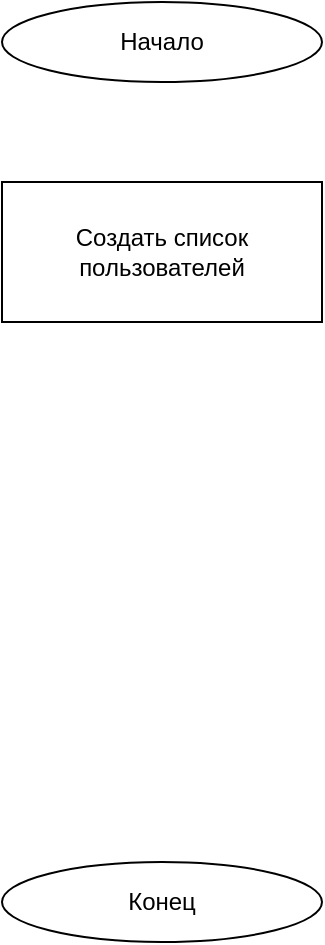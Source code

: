 <mxfile version="16.5.6" type="github"><diagram id="lQI30dlDuUCwMHOIcv5Y" name="Page-1"><mxGraphModel dx="1422" dy="794" grid="1" gridSize="10" guides="1" tooltips="1" connect="1" arrows="1" fold="1" page="1" pageScale="1" pageWidth="827" pageHeight="1169" math="0" shadow="0"><root><mxCell id="0"/><mxCell id="1" parent="0"/><mxCell id="nBbL4wEP9yCzlgiuOXEW-1" value="Начало" style="ellipse;whiteSpace=wrap;html=1;" vertex="1" parent="1"><mxGeometry x="290" y="40" width="160" height="40" as="geometry"/></mxCell><mxCell id="nBbL4wEP9yCzlgiuOXEW-2" value="Конец" style="ellipse;whiteSpace=wrap;html=1;" vertex="1" parent="1"><mxGeometry x="290" y="470" width="160" height="40" as="geometry"/></mxCell><mxCell id="nBbL4wEP9yCzlgiuOXEW-3" value="Создать список пользователей" style="rounded=0;whiteSpace=wrap;html=1;" vertex="1" parent="1"><mxGeometry x="290" y="130" width="160" height="70" as="geometry"/></mxCell></root></mxGraphModel></diagram></mxfile>